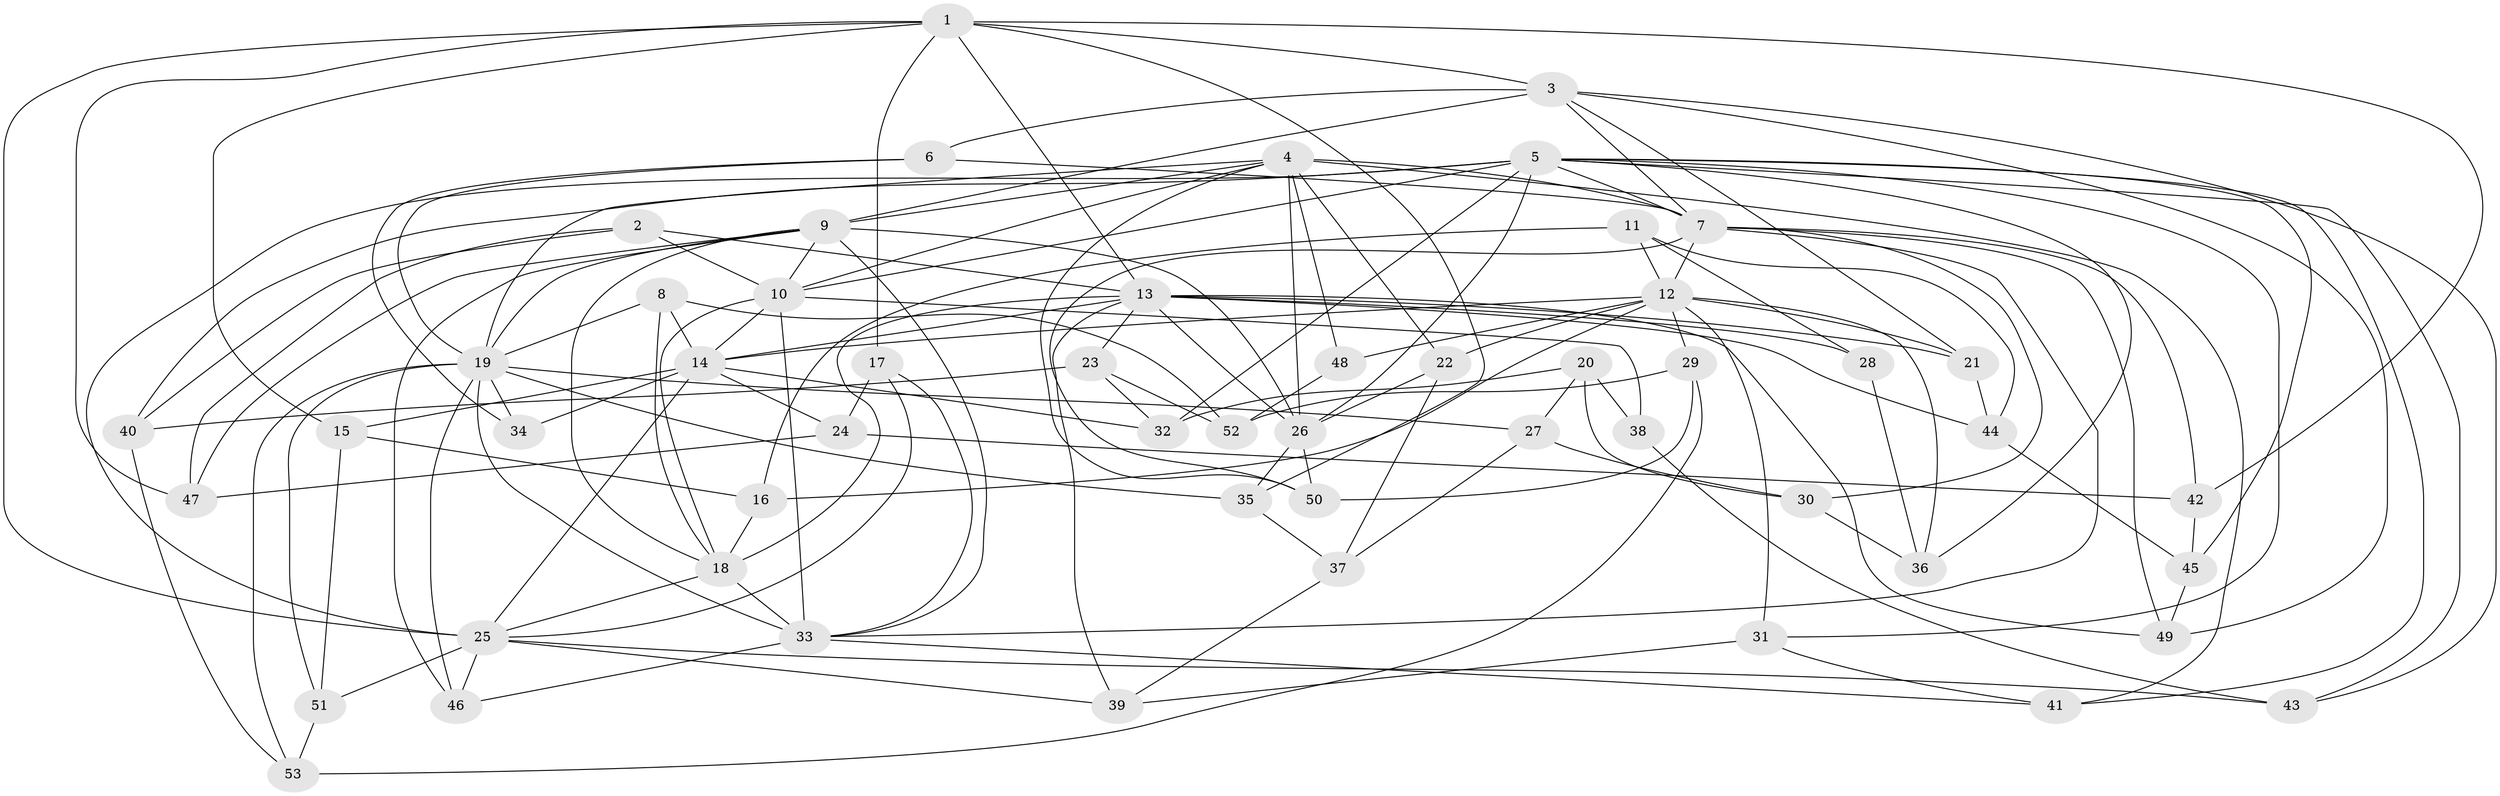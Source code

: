 // original degree distribution, {4: 1.0}
// Generated by graph-tools (version 1.1) at 2025/38/03/09/25 02:38:13]
// undirected, 53 vertices, 141 edges
graph export_dot {
graph [start="1"]
  node [color=gray90,style=filled];
  1;
  2;
  3;
  4;
  5;
  6;
  7;
  8;
  9;
  10;
  11;
  12;
  13;
  14;
  15;
  16;
  17;
  18;
  19;
  20;
  21;
  22;
  23;
  24;
  25;
  26;
  27;
  28;
  29;
  30;
  31;
  32;
  33;
  34;
  35;
  36;
  37;
  38;
  39;
  40;
  41;
  42;
  43;
  44;
  45;
  46;
  47;
  48;
  49;
  50;
  51;
  52;
  53;
  1 -- 3 [weight=2.0];
  1 -- 13 [weight=1.0];
  1 -- 15 [weight=1.0];
  1 -- 17 [weight=1.0];
  1 -- 25 [weight=2.0];
  1 -- 35 [weight=1.0];
  1 -- 42 [weight=1.0];
  1 -- 47 [weight=1.0];
  2 -- 10 [weight=1.0];
  2 -- 13 [weight=1.0];
  2 -- 40 [weight=1.0];
  2 -- 47 [weight=1.0];
  3 -- 6 [weight=1.0];
  3 -- 7 [weight=1.0];
  3 -- 9 [weight=1.0];
  3 -- 21 [weight=1.0];
  3 -- 43 [weight=1.0];
  3 -- 49 [weight=1.0];
  4 -- 7 [weight=1.0];
  4 -- 9 [weight=2.0];
  4 -- 10 [weight=1.0];
  4 -- 19 [weight=1.0];
  4 -- 22 [weight=1.0];
  4 -- 26 [weight=2.0];
  4 -- 41 [weight=1.0];
  4 -- 48 [weight=2.0];
  4 -- 50 [weight=1.0];
  5 -- 7 [weight=1.0];
  5 -- 10 [weight=2.0];
  5 -- 25 [weight=1.0];
  5 -- 26 [weight=1.0];
  5 -- 31 [weight=1.0];
  5 -- 32 [weight=1.0];
  5 -- 36 [weight=1.0];
  5 -- 40 [weight=1.0];
  5 -- 41 [weight=1.0];
  5 -- 43 [weight=1.0];
  5 -- 45 [weight=1.0];
  6 -- 7 [weight=1.0];
  6 -- 19 [weight=1.0];
  6 -- 34 [weight=1.0];
  7 -- 12 [weight=1.0];
  7 -- 30 [weight=1.0];
  7 -- 33 [weight=1.0];
  7 -- 42 [weight=1.0];
  7 -- 49 [weight=1.0];
  7 -- 50 [weight=1.0];
  8 -- 14 [weight=1.0];
  8 -- 18 [weight=1.0];
  8 -- 19 [weight=1.0];
  8 -- 52 [weight=1.0];
  9 -- 10 [weight=1.0];
  9 -- 18 [weight=1.0];
  9 -- 19 [weight=1.0];
  9 -- 26 [weight=3.0];
  9 -- 33 [weight=1.0];
  9 -- 46 [weight=1.0];
  9 -- 47 [weight=1.0];
  10 -- 14 [weight=3.0];
  10 -- 18 [weight=1.0];
  10 -- 33 [weight=1.0];
  10 -- 38 [weight=2.0];
  11 -- 12 [weight=1.0];
  11 -- 16 [weight=1.0];
  11 -- 28 [weight=1.0];
  11 -- 44 [weight=1.0];
  12 -- 14 [weight=1.0];
  12 -- 16 [weight=1.0];
  12 -- 21 [weight=1.0];
  12 -- 22 [weight=1.0];
  12 -- 29 [weight=1.0];
  12 -- 31 [weight=1.0];
  12 -- 36 [weight=1.0];
  12 -- 48 [weight=1.0];
  13 -- 14 [weight=1.0];
  13 -- 18 [weight=1.0];
  13 -- 21 [weight=1.0];
  13 -- 23 [weight=1.0];
  13 -- 26 [weight=1.0];
  13 -- 28 [weight=2.0];
  13 -- 39 [weight=1.0];
  13 -- 44 [weight=1.0];
  13 -- 49 [weight=1.0];
  14 -- 15 [weight=1.0];
  14 -- 24 [weight=1.0];
  14 -- 25 [weight=1.0];
  14 -- 32 [weight=1.0];
  14 -- 34 [weight=2.0];
  15 -- 16 [weight=1.0];
  15 -- 51 [weight=1.0];
  16 -- 18 [weight=1.0];
  17 -- 24 [weight=1.0];
  17 -- 25 [weight=1.0];
  17 -- 33 [weight=1.0];
  18 -- 25 [weight=1.0];
  18 -- 33 [weight=2.0];
  19 -- 27 [weight=1.0];
  19 -- 33 [weight=2.0];
  19 -- 34 [weight=1.0];
  19 -- 35 [weight=1.0];
  19 -- 46 [weight=1.0];
  19 -- 51 [weight=1.0];
  19 -- 53 [weight=1.0];
  20 -- 27 [weight=1.0];
  20 -- 30 [weight=1.0];
  20 -- 32 [weight=1.0];
  20 -- 38 [weight=1.0];
  21 -- 44 [weight=1.0];
  22 -- 26 [weight=1.0];
  22 -- 37 [weight=1.0];
  23 -- 32 [weight=1.0];
  23 -- 40 [weight=1.0];
  23 -- 52 [weight=1.0];
  24 -- 42 [weight=1.0];
  24 -- 47 [weight=1.0];
  25 -- 39 [weight=1.0];
  25 -- 43 [weight=1.0];
  25 -- 46 [weight=1.0];
  25 -- 51 [weight=1.0];
  26 -- 35 [weight=1.0];
  26 -- 50 [weight=1.0];
  27 -- 30 [weight=1.0];
  27 -- 37 [weight=1.0];
  28 -- 36 [weight=1.0];
  29 -- 50 [weight=1.0];
  29 -- 52 [weight=1.0];
  29 -- 53 [weight=1.0];
  30 -- 36 [weight=1.0];
  31 -- 39 [weight=1.0];
  31 -- 41 [weight=1.0];
  33 -- 41 [weight=1.0];
  33 -- 46 [weight=1.0];
  35 -- 37 [weight=1.0];
  37 -- 39 [weight=1.0];
  38 -- 43 [weight=1.0];
  40 -- 53 [weight=1.0];
  42 -- 45 [weight=1.0];
  44 -- 45 [weight=1.0];
  45 -- 49 [weight=1.0];
  48 -- 52 [weight=1.0];
  51 -- 53 [weight=1.0];
}
